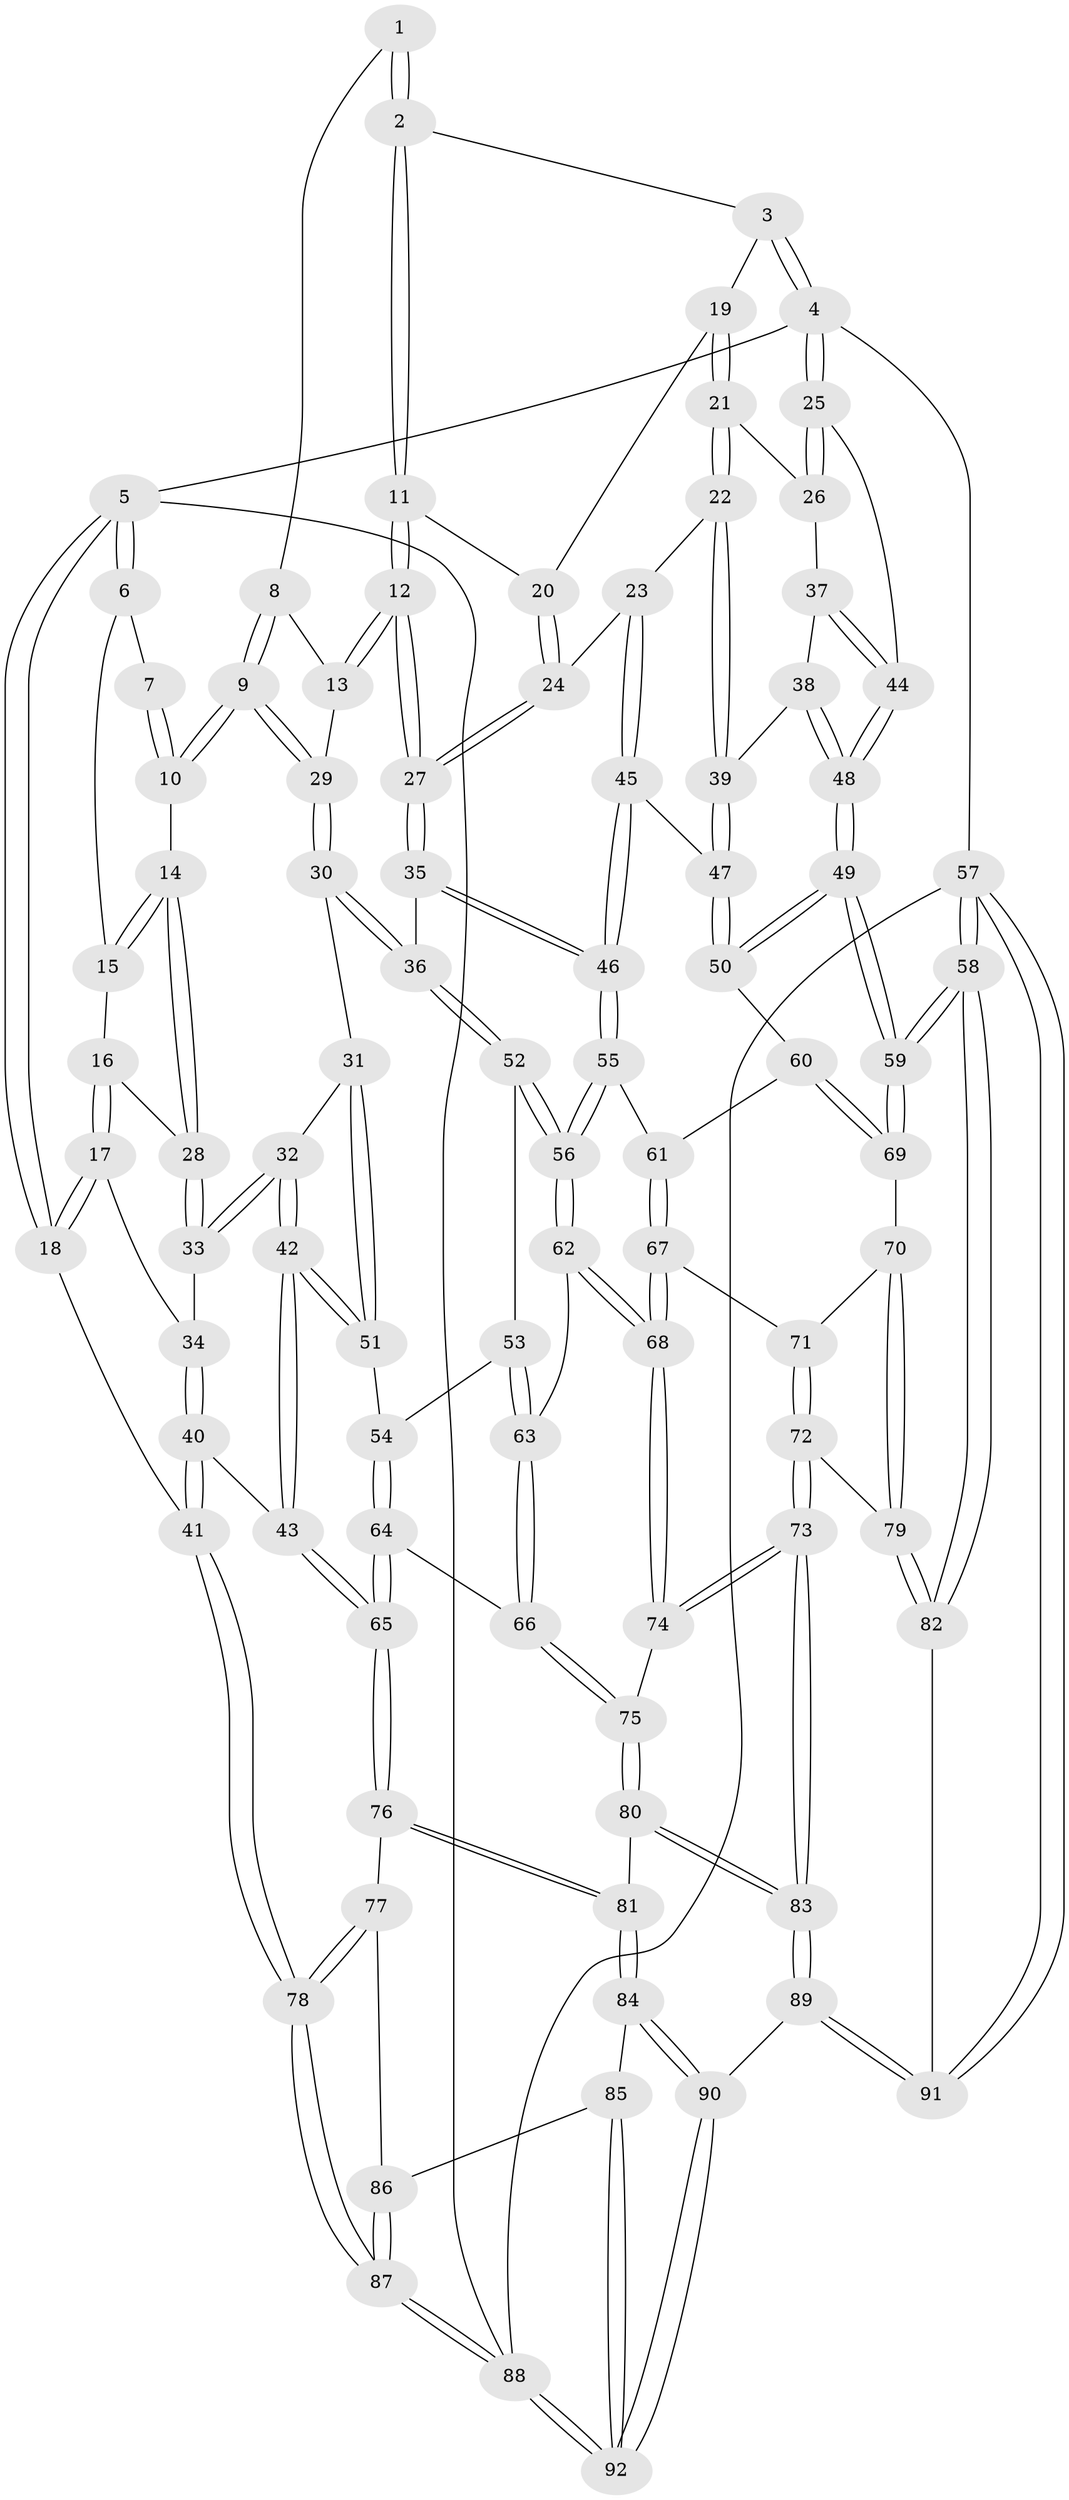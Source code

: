 // Generated by graph-tools (version 1.1) at 2025/27/03/09/25 03:27:06]
// undirected, 92 vertices, 227 edges
graph export_dot {
graph [start="1"]
  node [color=gray90,style=filled];
  1 [pos="+0.35197569443159915+0"];
  2 [pos="+0.633625508464449+0"];
  3 [pos="+0.9862875254952461+0"];
  4 [pos="+1+0"];
  5 [pos="+0+0"];
  6 [pos="+0+0"];
  7 [pos="+0.2271112119588927+0"];
  8 [pos="+0.34793202224666236+0"];
  9 [pos="+0.3156341177839838+0.16431915091575205"];
  10 [pos="+0.227364457932893+0.1504476948578126"];
  11 [pos="+0.5426562243902364+0.1003356879050451"];
  12 [pos="+0.5011019912521796+0.16650699103346986"];
  13 [pos="+0.4415055846596419+0.16402241127448067"];
  14 [pos="+0.22432732486206758+0.1507869425203082"];
  15 [pos="+0.04672788728726057+0"];
  16 [pos="+0.062473671855094455+0.17499100412880028"];
  17 [pos="+0+0.2271881928267919"];
  18 [pos="+0+0.2648366121513106"];
  19 [pos="+0.7951966384036863+0.13175660962291205"];
  20 [pos="+0.7160793304686375+0.17680794187736298"];
  21 [pos="+0.8153239395584985+0.23841250352875495"];
  22 [pos="+0.7605621548598281+0.30818847923107234"];
  23 [pos="+0.7166371526062776+0.32705468892496353"];
  24 [pos="+0.6622325104789268+0.29500245520601315"];
  25 [pos="+1+0"];
  26 [pos="+0.8791409531080894+0.2631663800925067"];
  27 [pos="+0.5490769067362652+0.2901435822551216"];
  28 [pos="+0.18475537629846048+0.17479839268372596"];
  29 [pos="+0.3191377066408572+0.16693247116319918"];
  30 [pos="+0.30784015685697497+0.35305064178249707"];
  31 [pos="+0.2994459543306364+0.36170560778551447"];
  32 [pos="+0.16052005551711188+0.3150668446983556"];
  33 [pos="+0.15760831415661222+0.31066877024831735"];
  34 [pos="+0.07972800379219837+0.3030534902051027"];
  35 [pos="+0.5131145564422632+0.3689014215721628"];
  36 [pos="+0.49858612714834144+0.3735921425195496"];
  37 [pos="+0.9058437850033849+0.33711196743198785"];
  38 [pos="+0.9050927257367176+0.3661998085213944"];
  39 [pos="+0.8864879325395126+0.36841144214922616"];
  40 [pos="+0.025206834723041114+0.562852122021381"];
  41 [pos="+0+0.6179942664638121"];
  42 [pos="+0.09207270788065121+0.5386607177977049"];
  43 [pos="+0.0304561911797733+0.5621732249019245"];
  44 [pos="+1+0"];
  45 [pos="+0.7339113339729422+0.428143234997421"];
  46 [pos="+0.5933601024137294+0.5102006467468406"];
  47 [pos="+0.7694543049576787+0.45014560551478816"];
  48 [pos="+1+0.5732779007357077"];
  49 [pos="+1+0.6616755882746774"];
  50 [pos="+0.7732115699013894+0.4570327526028454"];
  51 [pos="+0.2566638509109604+0.5189242189978708"];
  52 [pos="+0.3718530922451761+0.5449056008473948"];
  53 [pos="+0.36171020814323884+0.5463807140854183"];
  54 [pos="+0.2932917484828541+0.5452104435961314"];
  55 [pos="+0.5890910443847133+0.5652357373670485"];
  56 [pos="+0.5212979605552667+0.6006595867619314"];
  57 [pos="+1+1"];
  58 [pos="+1+1"];
  59 [pos="+1+0.7135510686839991"];
  60 [pos="+0.7405074540433748+0.6195170189411283"];
  61 [pos="+0.6091027697042826+0.5806882807370211"];
  62 [pos="+0.4936405964645917+0.6795618180584485"];
  63 [pos="+0.42238131094959175+0.7122898100028922"];
  64 [pos="+0.30735890745695227+0.7421346861110263"];
  65 [pos="+0.2685386186170023+0.781758552490849"];
  66 [pos="+0.3869266044304717+0.7420483964421523"];
  67 [pos="+0.6232103110302868+0.7246141412001396"];
  68 [pos="+0.5453194443167139+0.7690514773363796"];
  69 [pos="+0.828684563363827+0.6972283714669859"];
  70 [pos="+0.7853846932394973+0.728964734895026"];
  71 [pos="+0.624343082472522+0.7251984395617618"];
  72 [pos="+0.6785007557374982+0.8626290413752794"];
  73 [pos="+0.5897101546771566+0.8851189830485814"];
  74 [pos="+0.5409983214297045+0.8069765970201653"];
  75 [pos="+0.4433711142068548+0.8161109851892979"];
  76 [pos="+0.26842014292826116+0.7820835401766681"];
  77 [pos="+0.22582816040303158+0.8217772452398652"];
  78 [pos="+0+0.7618899160089875"];
  79 [pos="+0.6820909734687495+0.8625548246042583"];
  80 [pos="+0.41737386763548373+0.8826565391073581"];
  81 [pos="+0.3680971062675785+0.8950811474667965"];
  82 [pos="+0.705920871433394+0.8880938444379285"];
  83 [pos="+0.5387277428523427+0.9812509587593027"];
  84 [pos="+0.3584611674336028+0.9189199157985252"];
  85 [pos="+0.2733701871863414+0.971100664887493"];
  86 [pos="+0.21407579305230018+0.9057995144343315"];
  87 [pos="+0+1"];
  88 [pos="+0+1"];
  89 [pos="+0.5241290092997707+1"];
  90 [pos="+0.49528286391643245+1"];
  91 [pos="+0.6004282405484549+1"];
  92 [pos="+0.2933529587480129+1"];
  1 -- 2;
  1 -- 2;
  1 -- 8;
  2 -- 3;
  2 -- 11;
  2 -- 11;
  3 -- 4;
  3 -- 4;
  3 -- 19;
  4 -- 5;
  4 -- 25;
  4 -- 25;
  4 -- 57;
  5 -- 6;
  5 -- 6;
  5 -- 18;
  5 -- 18;
  5 -- 88;
  6 -- 7;
  6 -- 15;
  7 -- 10;
  7 -- 10;
  8 -- 9;
  8 -- 9;
  8 -- 13;
  9 -- 10;
  9 -- 10;
  9 -- 29;
  9 -- 29;
  10 -- 14;
  11 -- 12;
  11 -- 12;
  11 -- 20;
  12 -- 13;
  12 -- 13;
  12 -- 27;
  12 -- 27;
  13 -- 29;
  14 -- 15;
  14 -- 15;
  14 -- 28;
  14 -- 28;
  15 -- 16;
  16 -- 17;
  16 -- 17;
  16 -- 28;
  17 -- 18;
  17 -- 18;
  17 -- 34;
  18 -- 41;
  19 -- 20;
  19 -- 21;
  19 -- 21;
  20 -- 24;
  20 -- 24;
  21 -- 22;
  21 -- 22;
  21 -- 26;
  22 -- 23;
  22 -- 39;
  22 -- 39;
  23 -- 24;
  23 -- 45;
  23 -- 45;
  24 -- 27;
  24 -- 27;
  25 -- 26;
  25 -- 26;
  25 -- 44;
  26 -- 37;
  27 -- 35;
  27 -- 35;
  28 -- 33;
  28 -- 33;
  29 -- 30;
  29 -- 30;
  30 -- 31;
  30 -- 36;
  30 -- 36;
  31 -- 32;
  31 -- 51;
  31 -- 51;
  32 -- 33;
  32 -- 33;
  32 -- 42;
  32 -- 42;
  33 -- 34;
  34 -- 40;
  34 -- 40;
  35 -- 36;
  35 -- 46;
  35 -- 46;
  36 -- 52;
  36 -- 52;
  37 -- 38;
  37 -- 44;
  37 -- 44;
  38 -- 39;
  38 -- 48;
  38 -- 48;
  39 -- 47;
  39 -- 47;
  40 -- 41;
  40 -- 41;
  40 -- 43;
  41 -- 78;
  41 -- 78;
  42 -- 43;
  42 -- 43;
  42 -- 51;
  42 -- 51;
  43 -- 65;
  43 -- 65;
  44 -- 48;
  44 -- 48;
  45 -- 46;
  45 -- 46;
  45 -- 47;
  46 -- 55;
  46 -- 55;
  47 -- 50;
  47 -- 50;
  48 -- 49;
  48 -- 49;
  49 -- 50;
  49 -- 50;
  49 -- 59;
  49 -- 59;
  50 -- 60;
  51 -- 54;
  52 -- 53;
  52 -- 56;
  52 -- 56;
  53 -- 54;
  53 -- 63;
  53 -- 63;
  54 -- 64;
  54 -- 64;
  55 -- 56;
  55 -- 56;
  55 -- 61;
  56 -- 62;
  56 -- 62;
  57 -- 58;
  57 -- 58;
  57 -- 91;
  57 -- 91;
  57 -- 88;
  58 -- 59;
  58 -- 59;
  58 -- 82;
  58 -- 82;
  59 -- 69;
  59 -- 69;
  60 -- 61;
  60 -- 69;
  60 -- 69;
  61 -- 67;
  61 -- 67;
  62 -- 63;
  62 -- 68;
  62 -- 68;
  63 -- 66;
  63 -- 66;
  64 -- 65;
  64 -- 65;
  64 -- 66;
  65 -- 76;
  65 -- 76;
  66 -- 75;
  66 -- 75;
  67 -- 68;
  67 -- 68;
  67 -- 71;
  68 -- 74;
  68 -- 74;
  69 -- 70;
  70 -- 71;
  70 -- 79;
  70 -- 79;
  71 -- 72;
  71 -- 72;
  72 -- 73;
  72 -- 73;
  72 -- 79;
  73 -- 74;
  73 -- 74;
  73 -- 83;
  73 -- 83;
  74 -- 75;
  75 -- 80;
  75 -- 80;
  76 -- 77;
  76 -- 81;
  76 -- 81;
  77 -- 78;
  77 -- 78;
  77 -- 86;
  78 -- 87;
  78 -- 87;
  79 -- 82;
  79 -- 82;
  80 -- 81;
  80 -- 83;
  80 -- 83;
  81 -- 84;
  81 -- 84;
  82 -- 91;
  83 -- 89;
  83 -- 89;
  84 -- 85;
  84 -- 90;
  84 -- 90;
  85 -- 86;
  85 -- 92;
  85 -- 92;
  86 -- 87;
  86 -- 87;
  87 -- 88;
  87 -- 88;
  88 -- 92;
  88 -- 92;
  89 -- 90;
  89 -- 91;
  89 -- 91;
  90 -- 92;
  90 -- 92;
}
